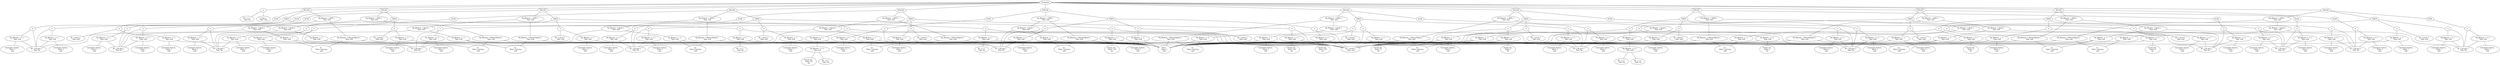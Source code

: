 graph G {nodo_programa[label="Programa"]
nodo_237061348[label=":="]
nodo_programa--nodo_237061348
nodo_1327763628[label=" ID - [ a ] - 
 Tipo: Int"]
nodo_237061348--nodo_1327763628
nodo_1681433494[label="- [ Cola ] - 
 Tipo: null"]
nodo_237061348--nodo_1681433494
nodo_1915503092[label="IFELSE"]
nodo_programa--nodo_1915503092
nodo_1535128843[label=" Op_Binaria - [ AND ] - 
 Tipo: null"]
nodo_1915503092--nodo_1535128843
nodo_1567581361[label=" Op_Binaria - [ Igual ] - 
 Tipo: null"]
nodo_1535128843--nodo_1567581361
nodo_849460928[label=" Op_Binaria - [ - ] - 
 Tipo: null"]
nodo_1567581361--nodo_849460928
nodo_580024961[label="12  
 Valor: LenLista 
null"]
nodo_849460928--nodo_580024961
nodo_1161082381[label="Pivot  
 Valor: 2 
null"]
nodo_849460928--nodo_1161082381
nodo_2027961269[label=" ID - [ ID_pos ] - 
 Tipo: Int"]
nodo_1567581361--nodo_2027961269
nodo_1586270964[label=" Op_Binaria - [ MenorOIgual ] - 
 Tipo: null"]
nodo_1535128843--nodo_1586270964
nodo_1161082381[label="Pivot  
 Valor: 2 
null"]
nodo_1586270964--nodo_1161082381
nodo_580024961[label="12  
 Valor: LenLista 
null"]
nodo_1586270964--nodo_580024961
nodo_19155030921[label="THEN"]
nodo_1915503092--nodo_19155030921
nodo_1642360923[label=":="]
nodo_19155030921--nodo_1642360923
nodo_1343441044[label=" ID - [ acum ] - 
 Tipo: null"]
nodo_1642360923--nodo_1343441044
nodo_693632176[label=" Op_Binaria - [ + ] - 
 Tipo: null"]
nodo_1642360923--nodo_693632176
nodo_1343441044[label=" ID - [ acum ] - 
 Tipo: null"]
nodo_693632176--nodo_1343441044
nodo_200006406[label=" ID - [ a ] - 
 Tipo: Int"]
nodo_693632176--nodo_200006406
nodo_326549596[label=":="]
nodo_19155030921--nodo_326549596
nodo_2027961269[label=" ID - [ ID_pos ] - 
 Tipo: Int"]
nodo_326549596--nodo_2027961269
nodo_1364335809[label=" Op_Binaria - [ + ] - 
 Tipo: null"]
nodo_326549596--nodo_1364335809
nodo_2027961269[label=" ID - [ ID_pos ] - 
 Tipo: Int"]
nodo_1364335809--nodo_2027961269
nodo_458209687[label="Constante_Entera  
 Valor: 1 
null"]
nodo_1364335809--nodo_458209687
nodo_233530418[label=":="]
nodo_19155030921--nodo_233530418
nodo_683287027[label=" ID - [ pivot ] - 
 Tipo: null"]
nodo_233530418--nodo_683287027
nodo_1766822961[label=" Op_Binaria - [ - ] - 
 Tipo: null"]
nodo_233530418--nodo_1766822961
nodo_1161082381[label="Pivot  
 Valor: 2 
null"]
nodo_1766822961--nodo_1161082381
nodo_254413710[label="Constante_Entera  
 Valor: 1 
null"]
nodo_1766822961--nodo_254413710
nodo_19155030922[label="ELSE"]
nodo_1915503092--nodo_19155030922
nodo_1496724653[label=":="]
nodo_19155030922--nodo_1496724653
nodo_2027961269[label=" ID - [ ID_pos ] - 
 Tipo: Int"]
nodo_1496724653--nodo_2027961269
nodo_553264065[label=" Op_Binaria - [ + ] - 
 Tipo: null"]
nodo_1496724653--nodo_553264065
nodo_2027961269[label=" ID - [ ID_pos ] - 
 Tipo: Int"]
nodo_553264065--nodo_2027961269
nodo_897697267[label="Constante_Entera  
 Valor: 1 
null"]
nodo_553264065--nodo_897697267
nodo_1789447862[label="IFELSE"]
nodo_programa--nodo_1789447862
nodo_38997010[label=" Op_Binaria - [ AND ] - 
 Tipo: null"]
nodo_1789447862--nodo_38997010
nodo_1942406066[label=" Op_Binaria - [ Igual ] - 
 Tipo: null"]
nodo_38997010--nodo_1942406066
nodo_1213415012[label=" Op_Binaria - [ - ] - 
 Tipo: null"]
nodo_1942406066--nodo_1213415012
nodo_1688376486[label="12  
 Valor: LenLista 
null"]
nodo_1213415012--nodo_1688376486
nodo_1161082381[label="Pivot  
 Valor: 2 
null"]
nodo_1213415012--nodo_1161082381
nodo_2114664380[label=" ID - [ ID_pos ] - 
 Tipo: Int"]
nodo_1942406066--nodo_2114664380
nodo_999661724[label=" Op_Binaria - [ MenorOIgual ] - 
 Tipo: null"]
nodo_38997010--nodo_999661724
nodo_1161082381[label="Pivot  
 Valor: 2 
null"]
nodo_999661724--nodo_1161082381
nodo_1688376486[label="12  
 Valor: LenLista 
null"]
nodo_999661724--nodo_1688376486
nodo_17894478621[label="THEN"]
nodo_1789447862--nodo_17894478621
nodo_1793329556[label=":="]
nodo_17894478621--nodo_1793329556
nodo_1343441044[label=" ID - [ acum ] - 
 Tipo: null"]
nodo_1793329556--nodo_1343441044
nodo_445884362[label=" Op_Binaria - [ + ] - 
 Tipo: null"]
nodo_1793329556--nodo_445884362
nodo_1343441044[label=" ID - [ acum ] - 
 Tipo: null"]
nodo_445884362--nodo_1343441044
nodo_2007328737[label=" Op_Binaria - [ + ] - 
 Tipo: null"]
nodo_445884362--nodo_2007328737
nodo_2052001577[label="Factor_Int  
 Valor: 20 
Int"]
nodo_2007328737--nodo_2052001577
nodo_1160264930[label=" ID - [ b ] - 
 Tipo: Int"]
nodo_2007328737--nodo_1160264930
nodo_1031980531[label=":="]
nodo_17894478621--nodo_1031980531
nodo_2114664380[label=" ID - [ ID_pos ] - 
 Tipo: Int"]
nodo_1031980531--nodo_2114664380
nodo_721748895[label=" Op_Binaria - [ + ] - 
 Tipo: null"]
nodo_1031980531--nodo_721748895
nodo_2114664380[label=" ID - [ ID_pos ] - 
 Tipo: Int"]
nodo_721748895--nodo_2114664380
nodo_1642534850[label="Constante_Entera  
 Valor: 1 
null"]
nodo_721748895--nodo_1642534850
nodo_1724731843[label=":="]
nodo_17894478621--nodo_1724731843
nodo_1305193908[label=" ID - [ pivot ] - 
 Tipo: null"]
nodo_1724731843--nodo_1305193908
nodo_1313953385[label=" Op_Binaria - [ - ] - 
 Tipo: null"]
nodo_1724731843--nodo_1313953385
nodo_1161082381[label="Pivot  
 Valor: 2 
null"]
nodo_1313953385--nodo_1161082381
nodo_399573350[label="Constante_Entera  
 Valor: 1 
null"]
nodo_1313953385--nodo_399573350
nodo_17894478622[label="ELSE"]
nodo_1789447862--nodo_17894478622
nodo_463345942[label=":="]
nodo_17894478622--nodo_463345942
nodo_2114664380[label=" ID - [ ID_pos ] - 
 Tipo: Int"]
nodo_463345942--nodo_2114664380
nodo_195600860[label=" Op_Binaria - [ + ] - 
 Tipo: null"]
nodo_463345942--nodo_195600860
nodo_2114664380[label=" ID - [ ID_pos ] - 
 Tipo: Int"]
nodo_195600860--nodo_2114664380
nodo_1334729950[label="Constante_Entera  
 Valor: 1 
null"]
nodo_195600860--nodo_1334729950
nodo_1347137144[label="IFELSE"]
nodo_programa--nodo_1347137144
nodo_997608398[label=" Op_Binaria - [ AND ] - 
 Tipo: null"]
nodo_1347137144--nodo_997608398
nodo_1973336893[label=" Op_Binaria - [ Igual ] - 
 Tipo: null"]
nodo_997608398--nodo_1973336893
nodo_1212899836[label=" Op_Binaria - [ - ] - 
 Tipo: null"]
nodo_1973336893--nodo_1212899836
nodo_1174290147[label="12  
 Valor: LenLista 
null"]
nodo_1212899836--nodo_1174290147
nodo_1161082381[label="Pivot  
 Valor: 2 
null"]
nodo_1212899836--nodo_1161082381
nodo_1289696681[label=" ID - [ ID_pos ] - 
 Tipo: Int"]
nodo_1973336893--nodo_1289696681
nodo_1285044316[label=" Op_Binaria - [ MenorOIgual ] - 
 Tipo: null"]
nodo_997608398--nodo_1285044316
nodo_1161082381[label="Pivot  
 Valor: 2 
null"]
nodo_1285044316--nodo_1161082381
nodo_1174290147[label="12  
 Valor: LenLista 
null"]
nodo_1285044316--nodo_1174290147
nodo_13471371441[label="THEN"]
nodo_1347137144--nodo_13471371441
nodo_1607460018[label=":="]
nodo_13471371441--nodo_1607460018
nodo_1343441044[label=" ID - [ acum ] - 
 Tipo: null"]
nodo_1607460018--nodo_1343441044
nodo_1811075214[label=" Op_Binaria - [ + ] - 
 Tipo: null"]
nodo_1607460018--nodo_1811075214
nodo_1343441044[label=" ID - [ acum ] - 
 Tipo: null"]
nodo_1811075214--nodo_1343441044
nodo_1936628443[label=" ID - [ c ] - 
 Tipo: Int"]
nodo_1811075214--nodo_1936628443
nodo_1588970020[label=":="]
nodo_13471371441--nodo_1588970020
nodo_1289696681[label=" ID - [ ID_pos ] - 
 Tipo: Int"]
nodo_1588970020--nodo_1289696681
nodo_1407343478[label=" Op_Binaria - [ + ] - 
 Tipo: null"]
nodo_1588970020--nodo_1407343478
nodo_1289696681[label=" ID - [ ID_pos ] - 
 Tipo: Int"]
nodo_1407343478--nodo_1289696681
nodo_1940447180[label="Constante_Entera  
 Valor: 1 
null"]
nodo_1407343478--nodo_1940447180
nodo_245565335[label=":="]
nodo_13471371441--nodo_245565335
nodo_2121744517[label=" ID - [ pivot ] - 
 Tipo: null"]
nodo_245565335--nodo_2121744517
nodo_1066376662[label=" Op_Binaria - [ - ] - 
 Tipo: null"]
nodo_245565335--nodo_1066376662
nodo_1161082381[label="Pivot  
 Valor: 2 
null"]
nodo_1066376662--nodo_1161082381
nodo_183264084[label="Constante_Entera  
 Valor: 1 
null"]
nodo_1066376662--nodo_183264084
nodo_13471371442[label="ELSE"]
nodo_1347137144--nodo_13471371442
nodo_476402209[label=":="]
nodo_13471371442--nodo_476402209
nodo_1289696681[label=" ID - [ ID_pos ] - 
 Tipo: Int"]
nodo_476402209--nodo_1289696681
nodo_1490180672[label=" Op_Binaria - [ + ] - 
 Tipo: null"]
nodo_476402209--nodo_1490180672
nodo_1289696681[label=" ID - [ ID_pos ] - 
 Tipo: Int"]
nodo_1490180672--nodo_1289696681
nodo_460332449[label="Constante_Entera  
 Valor: 1 
null"]
nodo_1490180672--nodo_460332449
nodo_1919892312[label="IFELSE"]
nodo_programa--nodo_1919892312
nodo_1143839598[label=" Op_Binaria - [ AND ] - 
 Tipo: null"]
nodo_1919892312--nodo_1143839598
nodo_250075633[label=" Op_Binaria - [ Igual ] - 
 Tipo: null"]
nodo_1143839598--nodo_250075633
nodo_358699161[label=" Op_Binaria - [ - ] - 
 Tipo: null"]
nodo_250075633--nodo_358699161
nodo_517938326[label="12  
 Valor: LenLista 
null"]
nodo_358699161--nodo_517938326
nodo_1161082381[label="Pivot  
 Valor: 2 
null"]
nodo_358699161--nodo_1161082381
nodo_914424520[label=" ID - [ ID_pos ] - 
 Tipo: Int"]
nodo_250075633--nodo_914424520
nodo_110718392[label=" Op_Binaria - [ MenorOIgual ] - 
 Tipo: null"]
nodo_1143839598--nodo_110718392
nodo_1161082381[label="Pivot  
 Valor: 2 
null"]
nodo_110718392--nodo_1161082381
nodo_517938326[label="12  
 Valor: LenLista 
null"]
nodo_110718392--nodo_517938326
nodo_19198923121[label="THEN"]
nodo_1919892312--nodo_19198923121
nodo_425918570[label=":="]
nodo_19198923121--nodo_425918570
nodo_1343441044[label=" ID - [ acum ] - 
 Tipo: null"]
nodo_425918570--nodo_1343441044
nodo_2143192188[label=" Op_Binaria - [ + ] - 
 Tipo: null"]
nodo_425918570--nodo_2143192188
nodo_1343441044[label=" ID - [ acum ] - 
 Tipo: null"]
nodo_2143192188--nodo_1343441044
nodo_1830908236[label="Factor_Int  
 Valor: 123 
Int"]
nodo_2143192188--nodo_1830908236
nodo_1100439041[label=":="]
nodo_19198923121--nodo_1100439041
nodo_914424520[label=" ID - [ ID_pos ] - 
 Tipo: Int"]
nodo_1100439041--nodo_914424520
nodo_204349222[label=" Op_Binaria - [ + ] - 
 Tipo: null"]
nodo_1100439041--nodo_204349222
nodo_914424520[label=" ID - [ ID_pos ] - 
 Tipo: Int"]
nodo_204349222--nodo_914424520
nodo_231685785[label="Constante_Entera  
 Valor: 1 
null"]
nodo_204349222--nodo_231685785
nodo_114935352[label=":="]
nodo_19198923121--nodo_114935352
nodo_2110121908[label=" ID - [ pivot ] - 
 Tipo: null"]
nodo_114935352--nodo_2110121908
nodo_32374789[label=" Op_Binaria - [ - ] - 
 Tipo: null"]
nodo_114935352--nodo_32374789
nodo_1161082381[label="Pivot  
 Valor: 2 
null"]
nodo_32374789--nodo_1161082381
nodo_1973538135[label="Constante_Entera  
 Valor: 1 
null"]
nodo_32374789--nodo_1973538135
nodo_19198923122[label="ELSE"]
nodo_1919892312--nodo_19198923122
nodo_1023487453[label=":="]
nodo_19198923122--nodo_1023487453
nodo_914424520[label=" ID - [ ID_pos ] - 
 Tipo: Int"]
nodo_1023487453--nodo_914424520
nodo_1865127310[label=" Op_Binaria - [ + ] - 
 Tipo: null"]
nodo_1023487453--nodo_1865127310
nodo_914424520[label=" ID - [ ID_pos ] - 
 Tipo: Int"]
nodo_1865127310--nodo_914424520
nodo_515132998[label="Constante_Entera  
 Valor: 1 
null"]
nodo_1865127310--nodo_515132998
nodo_1694819250[label="IFELSE"]
nodo_programa--nodo_1694819250
nodo_1365202186[label=" Op_Binaria - [ AND ] - 
 Tipo: null"]
nodo_1694819250--nodo_1365202186
nodo_1651191114[label=" Op_Binaria - [ Igual ] - 
 Tipo: null"]
nodo_1365202186--nodo_1651191114
nodo_1586600255[label=" Op_Binaria - [ - ] - 
 Tipo: null"]
nodo_1651191114--nodo_1586600255
nodo_474675244[label="12  
 Valor: LenLista 
null"]
nodo_1586600255--nodo_474675244
nodo_1161082381[label="Pivot  
 Valor: 2 
null"]
nodo_1586600255--nodo_1161082381
nodo_932583850[label=" ID - [ ID_pos ] - 
 Tipo: Int"]
nodo_1651191114--nodo_932583850
nodo_212628335[label=" Op_Binaria - [ MenorOIgual ] - 
 Tipo: null"]
nodo_1365202186--nodo_212628335
nodo_1161082381[label="Pivot  
 Valor: 2 
null"]
nodo_212628335--nodo_1161082381
nodo_474675244[label="12  
 Valor: LenLista 
null"]
nodo_212628335--nodo_474675244
nodo_16948192501[label="THEN"]
nodo_1694819250--nodo_16948192501
nodo_1579572132[label=":="]
nodo_16948192501--nodo_1579572132
nodo_1343441044[label=" ID - [ acum ] - 
 Tipo: null"]
nodo_1579572132--nodo_1343441044
nodo_359023572[label=" Op_Binaria - [ + ] - 
 Tipo: null"]
nodo_1579572132--nodo_359023572
nodo_1343441044[label=" ID - [ acum ] - 
 Tipo: null"]
nodo_359023572--nodo_1343441044
nodo_277630005[label="Factor_Int  
 Valor: 123 
Int"]
nodo_359023572--nodo_277630005
nodo_305808283[label=":="]
nodo_16948192501--nodo_305808283
nodo_932583850[label=" ID - [ ID_pos ] - 
 Tipo: Int"]
nodo_305808283--nodo_932583850
nodo_2111991224[label=" Op_Binaria - [ + ] - 
 Tipo: null"]
nodo_305808283--nodo_2111991224
nodo_932583850[label=" ID - [ ID_pos ] - 
 Tipo: Int"]
nodo_2111991224--nodo_932583850
nodo_292938459[label="Constante_Entera  
 Valor: 1 
null"]
nodo_2111991224--nodo_292938459
nodo_917142466[label=":="]
nodo_16948192501--nodo_917142466
nodo_1993134103[label=" ID - [ pivot ] - 
 Tipo: null"]
nodo_917142466--nodo_1993134103
nodo_405662939[label=" Op_Binaria - [ - ] - 
 Tipo: null"]
nodo_917142466--nodo_405662939
nodo_1161082381[label="Pivot  
 Valor: 2 
null"]
nodo_405662939--nodo_1161082381
nodo_653305407[label="Constante_Entera  
 Valor: 1 
null"]
nodo_405662939--nodo_653305407
nodo_16948192502[label="ELSE"]
nodo_1694819250--nodo_16948192502
nodo_1130478920[label=":="]
nodo_16948192502--nodo_1130478920
nodo_932583850[label=" ID - [ ID_pos ] - 
 Tipo: Int"]
nodo_1130478920--nodo_932583850
nodo_1404928347[label=" Op_Binaria - [ + ] - 
 Tipo: null"]
nodo_1130478920--nodo_1404928347
nodo_932583850[label=" ID - [ ID_pos ] - 
 Tipo: Int"]
nodo_1404928347--nodo_932583850
nodo_604107971[label="Constante_Entera  
 Valor: 1 
null"]
nodo_1404928347--nodo_604107971
nodo_123961122[label="IFELSE"]
nodo_programa--nodo_123961122
nodo_1227229563[label=" Op_Binaria - [ AND ] - 
 Tipo: null"]
nodo_123961122--nodo_1227229563
nodo_1982791261[label=" Op_Binaria - [ Igual ] - 
 Tipo: null"]
nodo_1227229563--nodo_1982791261
nodo_1562557367[label=" Op_Binaria - [ - ] - 
 Tipo: null"]
nodo_1982791261--nodo_1562557367
nodo_1101288798[label="12  
 Valor: LenLista 
null"]
nodo_1562557367--nodo_1101288798
nodo_1161082381[label="Pivot  
 Valor: 2 
null"]
nodo_1562557367--nodo_1161082381
nodo_942731712[label=" ID - [ ID_pos ] - 
 Tipo: Int"]
nodo_1982791261--nodo_942731712
nodo_971848845[label=" Op_Binaria - [ MenorOIgual ] - 
 Tipo: null"]
nodo_1227229563--nodo_971848845
nodo_1161082381[label="Pivot  
 Valor: 2 
null"]
nodo_971848845--nodo_1161082381
nodo_1101288798[label="12  
 Valor: LenLista 
null"]
nodo_971848845--nodo_1101288798
nodo_1239611221[label="THEN"]
nodo_123961122--nodo_1239611221
nodo_1910163204[label=":="]
nodo_1239611221--nodo_1910163204
nodo_1343441044[label=" ID - [ acum ] - 
 Tipo: null"]
nodo_1910163204--nodo_1343441044
nodo_305623748[label=" Op_Binaria - [ + ] - 
 Tipo: null"]
nodo_1910163204--nodo_305623748
nodo_1343441044[label=" ID - [ acum ] - 
 Tipo: null"]
nodo_305623748--nodo_1343441044
nodo_1288354730[label="Factor_Int  
 Valor: 123 
Int"]
nodo_305623748--nodo_1288354730
nodo_758529971[label=":="]
nodo_1239611221--nodo_758529971
nodo_942731712[label=" ID - [ ID_pos ] - 
 Tipo: Int"]
nodo_758529971--nodo_942731712
nodo_2104457164[label=" Op_Binaria - [ + ] - 
 Tipo: null"]
nodo_758529971--nodo_2104457164
nodo_942731712[label=" ID - [ ID_pos ] - 
 Tipo: Int"]
nodo_2104457164--nodo_942731712
nodo_1521118594[label="Constante_Entera  
 Valor: 1 
null"]
nodo_2104457164--nodo_1521118594
nodo_1940030785[label=":="]
nodo_1239611221--nodo_1940030785
nodo_1869997857[label=" ID - [ pivot ] - 
 Tipo: null"]
nodo_1940030785--nodo_1869997857
nodo_1763847188[label=" Op_Binaria - [ - ] - 
 Tipo: null"]
nodo_1940030785--nodo_1763847188
nodo_1161082381[label="Pivot  
 Valor: 2 
null"]
nodo_1763847188--nodo_1161082381
nodo_1617791695[label="Constante_Entera  
 Valor: 1 
null"]
nodo_1763847188--nodo_1617791695
nodo_1239611222[label="ELSE"]
nodo_123961122--nodo_1239611222
nodo_125993742[label=":="]
nodo_1239611222--nodo_125993742
nodo_942731712[label=" ID - [ ID_pos ] - 
 Tipo: Int"]
nodo_125993742--nodo_942731712
nodo_1192108080[label=" Op_Binaria - [ + ] - 
 Tipo: null"]
nodo_125993742--nodo_1192108080
nodo_942731712[label=" ID - [ ID_pos ] - 
 Tipo: Int"]
nodo_1192108080--nodo_942731712
nodo_1068824137[label="Constante_Entera  
 Valor: 1 
null"]
nodo_1192108080--nodo_1068824137
nodo_864237698[label="IFELSE"]
nodo_programa--nodo_864237698
nodo_537548559[label=" Op_Binaria - [ AND ] - 
 Tipo: null"]
nodo_864237698--nodo_537548559
nodo_380894366[label=" Op_Binaria - [ Igual ] - 
 Tipo: null"]
nodo_537548559--nodo_380894366
nodo_237852351[label=" Op_Binaria - [ - ] - 
 Tipo: null"]
nodo_380894366--nodo_237852351
nodo_608188624[label="12  
 Valor: LenLista 
null"]
nodo_237852351--nodo_608188624
nodo_1161082381[label="Pivot  
 Valor: 2 
null"]
nodo_237852351--nodo_1161082381
nodo_1451270520[label=" ID - [ ID_pos ] - 
 Tipo: Int"]
nodo_380894366--nodo_1451270520
nodo_1608446010[label=" Op_Binaria - [ MenorOIgual ] - 
 Tipo: null"]
nodo_537548559--nodo_1608446010
nodo_1161082381[label="Pivot  
 Valor: 2 
null"]
nodo_1608446010--nodo_1161082381
nodo_608188624[label="12  
 Valor: LenLista 
null"]
nodo_1608446010--nodo_608188624
nodo_8642376981[label="THEN"]
nodo_864237698--nodo_8642376981
nodo_992136656[label=":="]
nodo_8642376981--nodo_992136656
nodo_1343441044[label=" ID - [ acum ] - 
 Tipo: null"]
nodo_992136656--nodo_1343441044
nodo_511833308[label=" Op_Binaria - [ + ] - 
 Tipo: null"]
nodo_992136656--nodo_511833308
nodo_1343441044[label=" ID - [ acum ] - 
 Tipo: null"]
nodo_511833308--nodo_1343441044
nodo_1274370218[label="Factor_Int  
 Valor: 11 
Int"]
nodo_511833308--nodo_1274370218
nodo_1297685781[label=":="]
nodo_8642376981--nodo_1297685781
nodo_1451270520[label=" ID - [ ID_pos ] - 
 Tipo: Int"]
nodo_1297685781--nodo_1451270520
nodo_1705929636[label=" Op_Binaria - [ + ] - 
 Tipo: null"]
nodo_1297685781--nodo_1705929636
nodo_1451270520[label=" ID - [ ID_pos ] - 
 Tipo: Int"]
nodo_1705929636--nodo_1451270520
nodo_1221555852[label="Constante_Entera  
 Valor: 1 
null"]
nodo_1705929636--nodo_1221555852
nodo_1509514333[label=":="]
nodo_8642376981--nodo_1509514333
nodo_1556956098[label=" ID - [ pivot ] - 
 Tipo: null"]
nodo_1509514333--nodo_1556956098
nodo_1252585652[label=" Op_Binaria - [ - ] - 
 Tipo: null"]
nodo_1509514333--nodo_1252585652
nodo_1161082381[label="Pivot  
 Valor: 2 
null"]
nodo_1252585652--nodo_1161082381
nodo_2036368507[label="Constante_Entera  
 Valor: 1 
null"]
nodo_1252585652--nodo_2036368507
nodo_8642376982[label="ELSE"]
nodo_864237698--nodo_8642376982
nodo_1785210046[label=":="]
nodo_8642376982--nodo_1785210046
nodo_1451270520[label=" ID - [ ID_pos ] - 
 Tipo: Int"]
nodo_1785210046--nodo_1451270520
nodo_1552787810[label=" Op_Binaria - [ + ] - 
 Tipo: null"]
nodo_1785210046--nodo_1552787810
nodo_1451270520[label=" ID - [ ID_pos ] - 
 Tipo: Int"]
nodo_1552787810--nodo_1451270520
nodo_1361960727[label="Constante_Entera  
 Valor: 1 
null"]
nodo_1552787810--nodo_1361960727
nodo_739498517[label="IFELSE"]
nodo_programa--nodo_739498517
nodo_125130493[label=" Op_Binaria - [ AND ] - 
 Tipo: null"]
nodo_739498517--nodo_125130493
nodo_914504136[label=" Op_Binaria - [ Igual ] - 
 Tipo: null"]
nodo_125130493--nodo_914504136
nodo_166239592[label=" Op_Binaria - [ - ] - 
 Tipo: null"]
nodo_914504136--nodo_166239592
nodo_991505714[label="12  
 Valor: LenLista 
null"]
nodo_166239592--nodo_991505714
nodo_1161082381[label="Pivot  
 Valor: 2 
null"]
nodo_166239592--nodo_1161082381
nodo_385242642[label=" ID - [ ID_pos ] - 
 Tipo: Int"]
nodo_914504136--nodo_385242642
nodo_824009085[label=" Op_Binaria - [ MenorOIgual ] - 
 Tipo: null"]
nodo_125130493--nodo_824009085
nodo_1161082381[label="Pivot  
 Valor: 2 
null"]
nodo_824009085--nodo_1161082381
nodo_991505714[label="12  
 Valor: LenLista 
null"]
nodo_824009085--nodo_991505714
nodo_7394985171[label="THEN"]
nodo_739498517--nodo_7394985171
nodo_2085857771[label=":="]
nodo_7394985171--nodo_2085857771
nodo_1343441044[label=" ID - [ acum ] - 
 Tipo: null"]
nodo_2085857771--nodo_1343441044
nodo_248609774[label=" Op_Binaria - [ + ] - 
 Tipo: null"]
nodo_2085857771--nodo_248609774
nodo_1343441044[label=" ID - [ acum ] - 
 Tipo: null"]
nodo_248609774--nodo_1343441044
nodo_758705033[label="Factor_Int  
 Valor: 1 
Int"]
nodo_248609774--nodo_758705033
nodo_708049632[label=":="]
nodo_7394985171--nodo_708049632
nodo_385242642[label=" ID - [ ID_pos ] - 
 Tipo: Int"]
nodo_708049632--nodo_385242642
nodo_1887400018[label=" Op_Binaria - [ + ] - 
 Tipo: null"]
nodo_708049632--nodo_1887400018
nodo_385242642[label=" ID - [ ID_pos ] - 
 Tipo: Int"]
nodo_1887400018--nodo_385242642
nodo_285377351[label="Constante_Entera  
 Valor: 1 
null"]
nodo_1887400018--nodo_285377351
nodo_344560770[label=":="]
nodo_7394985171--nodo_344560770
nodo_559450121[label=" ID - [ pivot ] - 
 Tipo: null"]
nodo_344560770--nodo_559450121
nodo_716083600[label=" Op_Binaria - [ - ] - 
 Tipo: null"]
nodo_344560770--nodo_716083600
nodo_1161082381[label="Pivot  
 Valor: 2 
null"]
nodo_716083600--nodo_1161082381
nodo_791885625[label="Constante_Entera  
 Valor: 1 
null"]
nodo_716083600--nodo_791885625
nodo_7394985172[label="ELSE"]
nodo_739498517--nodo_7394985172
nodo_2001112025[label=":="]
nodo_7394985172--nodo_2001112025
nodo_385242642[label=" ID - [ ID_pos ] - 
 Tipo: Int"]
nodo_2001112025--nodo_385242642
nodo_314265080[label=" Op_Binaria - [ + ] - 
 Tipo: null"]
nodo_2001112025--nodo_314265080
nodo_385242642[label=" ID - [ ID_pos ] - 
 Tipo: Int"]
nodo_314265080--nodo_385242642
nodo_1288141870[label="Constante_Entera  
 Valor: 1 
null"]
nodo_314265080--nodo_1288141870
nodo_2054881392[label="IFELSE"]
nodo_programa--nodo_2054881392
nodo_966808741[label=" Op_Binaria - [ AND ] - 
 Tipo: null"]
nodo_2054881392--nodo_966808741
nodo_1908153060[label=" Op_Binaria - [ Igual ] - 
 Tipo: null"]
nodo_966808741--nodo_1908153060
nodo_116211441[label=" Op_Binaria - [ - ] - 
 Tipo: null"]
nodo_1908153060--nodo_116211441
nodo_607635164[label="12  
 Valor: LenLista 
null"]
nodo_116211441--nodo_607635164
nodo_1161082381[label="Pivot  
 Valor: 2 
null"]
nodo_116211441--nodo_1161082381
nodo_529116035[label=" ID - [ ID_pos ] - 
 Tipo: Int"]
nodo_1908153060--nodo_529116035
nodo_242481580[label=" Op_Binaria - [ MenorOIgual ] - 
 Tipo: null"]
nodo_966808741--nodo_242481580
nodo_1161082381[label="Pivot  
 Valor: 2 
null"]
nodo_242481580--nodo_1161082381
nodo_607635164[label="12  
 Valor: LenLista 
null"]
nodo_242481580--nodo_607635164
nodo_20548813921[label="THEN"]
nodo_2054881392--nodo_20548813921
nodo_1627800613[label=":="]
nodo_20548813921--nodo_1627800613
nodo_1343441044[label=" ID - [ acum ] - 
 Tipo: null"]
nodo_1627800613--nodo_1343441044
nodo_2065530879[label=" Op_Binaria - [ + ] - 
 Tipo: null"]
nodo_1627800613--nodo_2065530879
nodo_1343441044[label=" ID - [ acum ] - 
 Tipo: null"]
nodo_2065530879--nodo_1343441044
nodo_670576685[label=" Op_Binaria - [ + ] - 
 Tipo: null"]
nodo_2065530879--nodo_670576685
nodo_1604839423[label=" ID - [ a ] - 
 Tipo: Int"]
nodo_670576685--nodo_1604839423
nodo_1177096266[label=" ID - [ c ] - 
 Tipo: Int"]
nodo_670576685--nodo_1177096266
nodo_697960108[label=":="]
nodo_20548813921--nodo_697960108
nodo_529116035[label=" ID - [ ID_pos ] - 
 Tipo: Int"]
nodo_697960108--nodo_529116035
nodo_943010986[label=" Op_Binaria - [ + ] - 
 Tipo: null"]
nodo_697960108--nodo_943010986
nodo_529116035[label=" ID - [ ID_pos ] - 
 Tipo: Int"]
nodo_943010986--nodo_529116035
nodo_1807837413[label="Constante_Entera  
 Valor: 1 
null"]
nodo_943010986--nodo_1807837413
nodo_2066940133[label=":="]
nodo_20548813921--nodo_2066940133
nodo_48612937[label=" ID - [ pivot ] - 
 Tipo: null"]
nodo_2066940133--nodo_48612937
nodo_325333723[label=" Op_Binaria - [ - ] - 
 Tipo: null"]
nodo_2066940133--nodo_325333723
nodo_1161082381[label="Pivot  
 Valor: 2 
null"]
nodo_325333723--nodo_1161082381
nodo_1937962514[label="Constante_Entera  
 Valor: 1 
null"]
nodo_325333723--nodo_1937962514
nodo_20548813922[label="ELSE"]
nodo_2054881392--nodo_20548813922
nodo_274064559[label=":="]
nodo_20548813922--nodo_274064559
nodo_529116035[label=" ID - [ ID_pos ] - 
 Tipo: Int"]
nodo_274064559--nodo_529116035
nodo_1018081122[label=" Op_Binaria - [ + ] - 
 Tipo: null"]
nodo_274064559--nodo_1018081122
nodo_529116035[label=" ID - [ ID_pos ] - 
 Tipo: Int"]
nodo_1018081122--nodo_529116035
nodo_242131142[label="Constante_Entera  
 Valor: 1 
null"]
nodo_1018081122--nodo_242131142
nodo_1782113663[label="IFELSE"]
nodo_programa--nodo_1782113663
nodo_1433867275[label=" Op_Binaria - [ AND ] - 
 Tipo: null"]
nodo_1782113663--nodo_1433867275
nodo_476800120[label=" Op_Binaria - [ Igual ] - 
 Tipo: null"]
nodo_1433867275--nodo_476800120
nodo_1744347043[label=" Op_Binaria - [ - ] - 
 Tipo: null"]
nodo_476800120--nodo_1744347043
nodo_1254526270[label="12  
 Valor: LenLista 
null"]
nodo_1744347043--nodo_1254526270
nodo_1161082381[label="Pivot  
 Valor: 2 
null"]
nodo_1744347043--nodo_1161082381
nodo_662441761[label=" ID - [ ID_pos ] - 
 Tipo: Int"]
nodo_476800120--nodo_662441761
nodo_1618212626[label=" Op_Binaria - [ MenorOIgual ] - 
 Tipo: null"]
nodo_1433867275--nodo_1618212626
nodo_1161082381[label="Pivot  
 Valor: 2 
null"]
nodo_1618212626--nodo_1161082381
nodo_1254526270[label="12  
 Valor: LenLista 
null"]
nodo_1618212626--nodo_1254526270
nodo_17821136631[label="THEN"]
nodo_1782113663--nodo_17821136631
nodo_1129670968[label=":="]
nodo_17821136631--nodo_1129670968
nodo_1343441044[label=" ID - [ acum ] - 
 Tipo: null"]
nodo_1129670968--nodo_1343441044
nodo_1023714065[label=" Op_Binaria - [ + ] - 
 Tipo: null"]
nodo_1129670968--nodo_1023714065
nodo_1343441044[label=" ID - [ acum ] - 
 Tipo: null"]
nodo_1023714065--nodo_1343441044
nodo_1299641336[label="Factor_Int  
 Valor: 1 
Int"]
nodo_1023714065--nodo_1299641336
nodo_2051450519[label=":="]
nodo_17821136631--nodo_2051450519
nodo_662441761[label=" ID - [ ID_pos ] - 
 Tipo: Int"]
nodo_2051450519--nodo_662441761
nodo_99747242[label=" Op_Binaria - [ + ] - 
 Tipo: null"]
nodo_2051450519--nodo_99747242
nodo_662441761[label=" ID - [ ID_pos ] - 
 Tipo: Int"]
nodo_99747242--nodo_662441761
nodo_1837543557[label="Constante_Entera  
 Valor: 1 
null"]
nodo_99747242--nodo_1837543557
nodo_1971489295[label=":="]
nodo_17821136631--nodo_1971489295
nodo_985655350[label=" ID - [ pivot ] - 
 Tipo: null"]
nodo_1971489295--nodo_985655350
nodo_804611486[label=" Op_Binaria - [ - ] - 
 Tipo: null"]
nodo_1971489295--nodo_804611486
nodo_1161082381[label="Pivot  
 Valor: 2 
null"]
nodo_804611486--nodo_1161082381
nodo_2008017533[label="Constante_Entera  
 Valor: 1 
null"]
nodo_804611486--nodo_2008017533
nodo_17821136632[label="ELSE"]
nodo_1782113663--nodo_17821136632
nodo_370988149[label=":="]
nodo_17821136632--nodo_370988149
nodo_662441761[label=" ID - [ ID_pos ] - 
 Tipo: Int"]
nodo_370988149--nodo_662441761
nodo_1395089624[label=" Op_Binaria - [ + ] - 
 Tipo: null"]
nodo_370988149--nodo_1395089624
nodo_662441761[label=" ID - [ ID_pos ] - 
 Tipo: Int"]
nodo_1395089624--nodo_662441761
nodo_1476011703[label="Constante_Entera  
 Valor: 1 
null"]
nodo_1395089624--nodo_1476011703
nodo_1603195447[label="IFELSE"]
nodo_programa--nodo_1603195447
nodo_792791759[label=" Op_Binaria - [ AND ] - 
 Tipo: null"]
nodo_1603195447--nodo_792791759
nodo_1191747167[label=" Op_Binaria - [ Igual ] - 
 Tipo: null"]
nodo_792791759--nodo_1191747167
nodo_1094834071[label=" Op_Binaria - [ - ] - 
 Tipo: null"]
nodo_1191747167--nodo_1094834071
nodo_1761061602[label="12  
 Valor: LenLista 
null"]
nodo_1094834071--nodo_1761061602
nodo_1161082381[label="Pivot  
 Valor: 2 
null"]
nodo_1094834071--nodo_1161082381
nodo_1330106945[label=" ID - [ ID_pos ] - 
 Tipo: Int"]
nodo_1191747167--nodo_1330106945
nodo_1279149968[label=" Op_Binaria - [ MenorOIgual ] - 
 Tipo: null"]
nodo_792791759--nodo_1279149968
nodo_1161082381[label="Pivot  
 Valor: 2 
null"]
nodo_1279149968--nodo_1161082381
nodo_1761061602[label="12  
 Valor: LenLista 
null"]
nodo_1279149968--nodo_1761061602
nodo_16031954471[label="THEN"]
nodo_1603195447--nodo_16031954471
nodo_59559151[label=":="]
nodo_16031954471--nodo_59559151
nodo_1343441044[label=" ID - [ acum ] - 
 Tipo: null"]
nodo_59559151--nodo_1343441044
nodo_1450821318[label=" Op_Binaria - [ + ] - 
 Tipo: null"]
nodo_59559151--nodo_1450821318
nodo_1343441044[label=" ID - [ acum ] - 
 Tipo: null"]
nodo_1450821318--nodo_1343441044
nodo_764308918[label="Factor_Int  
 Valor: 1 
Int"]
nodo_1450821318--nodo_764308918
nodo_668849042[label=":="]
nodo_16031954471--nodo_668849042
nodo_1330106945[label=" ID - [ ID_pos ] - 
 Tipo: Int"]
nodo_668849042--nodo_1330106945
nodo_434176574[label=" Op_Binaria - [ + ] - 
 Tipo: null"]
nodo_668849042--nodo_434176574
nodo_1330106945[label=" ID - [ ID_pos ] - 
 Tipo: Int"]
nodo_434176574--nodo_1330106945
nodo_2096057945[label="Constante_Entera  
 Valor: 1 
null"]
nodo_434176574--nodo_2096057945
nodo_1689843956[label=":="]
nodo_16031954471--nodo_1689843956
nodo_766572210[label=" ID - [ pivot ] - 
 Tipo: null"]
nodo_1689843956--nodo_766572210
nodo_1020391880[label=" Op_Binaria - [ - ] - 
 Tipo: null"]
nodo_1689843956--nodo_1020391880
nodo_1161082381[label="Pivot  
 Valor: 2 
null"]
nodo_1020391880--nodo_1161082381
nodo_977993101[label="Constante_Entera  
 Valor: 1 
null"]
nodo_1020391880--nodo_977993101
nodo_16031954472[label="ELSE"]
nodo_1603195447--nodo_16031954472
nodo_429313384[label=":="]
nodo_16031954472--nodo_429313384
nodo_1330106945[label=" ID - [ ID_pos ] - 
 Tipo: Int"]
nodo_429313384--nodo_1330106945
nodo_859417998[label=" Op_Binaria - [ + ] - 
 Tipo: null"]
nodo_429313384--nodo_859417998
nodo_1330106945[label=" ID - [ ID_pos ] - 
 Tipo: Int"]
nodo_859417998--nodo_1330106945
nodo_5592464[label="Constante_Entera  
 Valor: 1 
null"]
nodo_859417998--nodo_5592464
nodo_1830712962[label="IFELSE"]
nodo_programa--nodo_1830712962
nodo_1112280004[label=" Op_Binaria - [ AND ] - 
 Tipo: null"]
nodo_1830712962--nodo_1112280004
nodo_1013423070[label=" Op_Binaria - [ Igual ] - 
 Tipo: null"]
nodo_1112280004--nodo_1013423070
nodo_380936215[label=" Op_Binaria - [ - ] - 
 Tipo: null"]
nodo_1013423070--nodo_380936215
nodo_142638629[label="12  
 Valor: LenLista 
null"]
nodo_380936215--nodo_142638629
nodo_1161082381[label="Pivot  
 Valor: 2 
null"]
nodo_380936215--nodo_1161082381
nodo_707806938[label=" ID - [ ID_pos ] - 
 Tipo: Int"]
nodo_1013423070--nodo_707806938
nodo_705265961[label=" Op_Binaria - [ MenorOIgual ] - 
 Tipo: null"]
nodo_1112280004--nodo_705265961
nodo_1161082381[label="Pivot  
 Valor: 2 
null"]
nodo_705265961--nodo_1161082381
nodo_142638629[label="12  
 Valor: LenLista 
null"]
nodo_705265961--nodo_142638629
nodo_18307129621[label="THEN"]
nodo_1830712962--nodo_18307129621
nodo_428746855[label=":="]
nodo_18307129621--nodo_428746855
nodo_1343441044[label=" ID - [ acum ] - 
 Tipo: null"]
nodo_428746855--nodo_1343441044
nodo_317983781[label=" Op_Binaria - [ + ] - 
 Tipo: null"]
nodo_428746855--nodo_317983781
nodo_1343441044[label=" ID - [ acum ] - 
 Tipo: null"]
nodo_317983781--nodo_1343441044
nodo_598446861[label="Factor_Int  
 Valor: 6 
Int"]
nodo_317983781--nodo_598446861
nodo_987405879[label=":="]
nodo_18307129621--nodo_987405879
nodo_707806938[label=" ID - [ ID_pos ] - 
 Tipo: Int"]
nodo_987405879--nodo_707806938
nodo_1555845260[label=" Op_Binaria - [ + ] - 
 Tipo: null"]
nodo_987405879--nodo_1555845260
nodo_707806938[label=" ID - [ ID_pos ] - 
 Tipo: Int"]
nodo_1555845260--nodo_707806938
nodo_874088044[label="Constante_Entera  
 Valor: 1 
null"]
nodo_1555845260--nodo_874088044
nodo_104739310[label=":="]
nodo_18307129621--nodo_104739310
nodo_1761291320[label=" ID - [ pivot ] - 
 Tipo: null"]
nodo_104739310--nodo_1761291320
nodo_1451043227[label=" Op_Binaria - [ - ] - 
 Tipo: null"]
nodo_104739310--nodo_1451043227
nodo_1161082381[label="Pivot  
 Valor: 2 
null"]
nodo_1451043227--nodo_1161082381
nodo_783286238[label="Constante_Entera  
 Valor: 1 
null"]
nodo_1451043227--nodo_783286238
nodo_18307129622[label="ELSE"]
nodo_1830712962--nodo_18307129622
nodo_1500056228[label=":="]
nodo_18307129622--nodo_1500056228
nodo_707806938[label=" ID - [ ID_pos ] - 
 Tipo: Int"]
nodo_1500056228--nodo_707806938
nodo_1749186397[label=" Op_Binaria - [ + ] - 
 Tipo: null"]
nodo_1500056228--nodo_1749186397
nodo_707806938[label=" ID - [ ID_pos ] - 
 Tipo: Int"]
nodo_1749186397--nodo_707806938
nodo_1464642111[label="Constante_Entera  
 Valor: 1 
null"]
nodo_1749186397--nodo_1464642111
}
